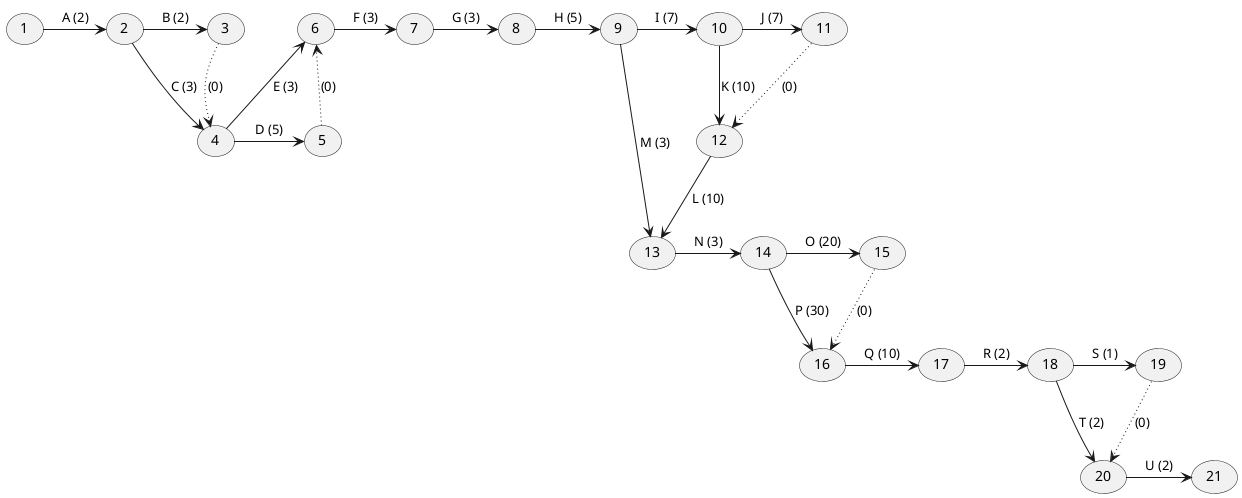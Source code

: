 @startuml

(1) -> (2): A (2)
(2) -> (3): B (2)
(2) -down-> (4): C (3)
(3) -[dotted]-> (4): (0)
(4) -> (5): D (5)
(4) -up-> (6): E (3)
(5) -[dotted]-> (6): (0)
(6) -> (7): F (3)
(7) -> (8): G (3)
(8) -> (9): H (5)
(9) -> (10): I (7)
(10) -> (11): J (7)
(10) -down-> (12): K (10)
(11) -[dotted]-> (12): (0)
(12) -down-> (13): L (10)
(9) -down-> (13): M (3)
(13) -> (14): N (3)
(14) -> (15): O (20)
(14) -down-> (16): P (30)
(15) -[dotted]-> (16): (0)
(16) -> (17): Q (10)
(17) -> (18): R (2)
(18) -> (19): S (1)
(18) -down-> (20): T (2)
(19) -[dotted]-> (20): (0)
(20) -> (21): U (2)

@enduml